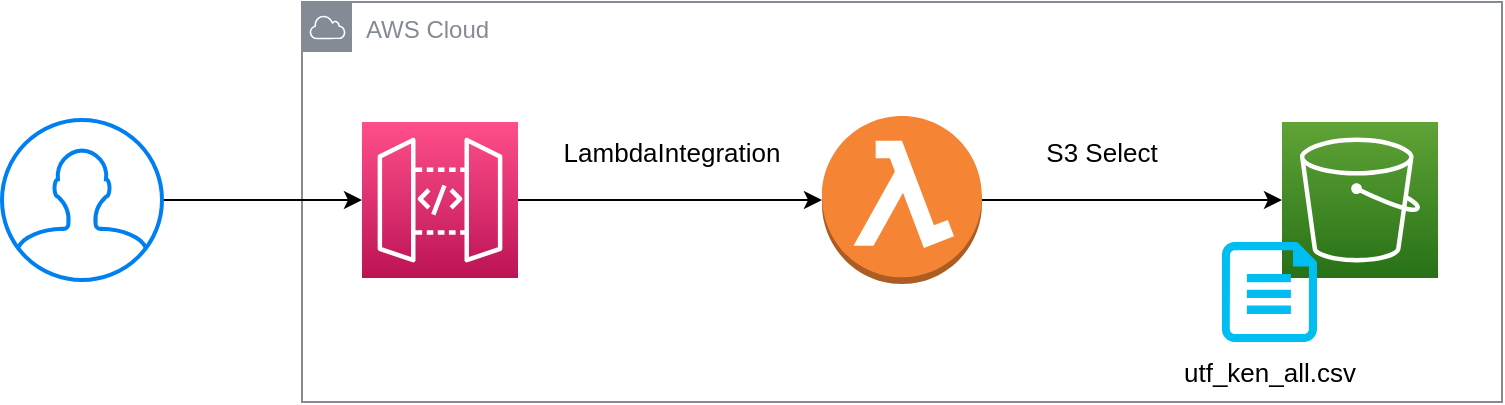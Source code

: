 <mxfile>
    <diagram id="pnhXs1OLYEMxF9wt6moU" name="Page-1">
        <mxGraphModel dx="490" dy="443" grid="1" gridSize="10" guides="1" tooltips="1" connect="1" arrows="1" fold="1" page="1" pageScale="1" pageWidth="850" pageHeight="1100" math="0" shadow="0">
            <root>
                <mxCell id="0"/>
                <mxCell id="1" parent="0"/>
                <mxCell id="16" value="AWS Cloud" style="sketch=0;outlineConnect=0;gradientColor=none;html=1;whiteSpace=wrap;fontSize=12;fontStyle=0;shape=mxgraph.aws4.group;grIcon=mxgraph.aws4.group_aws_cloud;strokeColor=#858B94;fillColor=none;verticalAlign=top;align=left;spacingLeft=30;fontColor=#858B94;dashed=0;labelBackgroundColor=none;fontFamily=Helvetica;" vertex="1" parent="1">
                    <mxGeometry x="160" y="190" width="600" height="200" as="geometry"/>
                </mxCell>
                <mxCell id="2" value="" style="sketch=0;points=[[0,0,0],[0.25,0,0],[0.5,0,0],[0.75,0,0],[1,0,0],[0,1,0],[0.25,1,0],[0.5,1,0],[0.75,1,0],[1,1,0],[0,0.25,0],[0,0.5,0],[0,0.75,0],[1,0.25,0],[1,0.5,0],[1,0.75,0]];outlineConnect=0;fontColor=#232F3E;gradientColor=#60A337;gradientDirection=north;fillColor=#277116;strokeColor=#ffffff;dashed=0;verticalLabelPosition=bottom;verticalAlign=top;align=center;html=1;fontSize=12;fontStyle=0;aspect=fixed;shape=mxgraph.aws4.resourceIcon;resIcon=mxgraph.aws4.s3;" parent="1" vertex="1">
                    <mxGeometry x="650" y="250" width="78" height="78" as="geometry"/>
                </mxCell>
                <mxCell id="22" style="edgeStyle=none;html=1;entryX=0;entryY=0.5;entryDx=0;entryDy=0;entryPerimeter=0;fontFamily=Helvetica;fontSize=13;fontColor=default;" edge="1" parent="1" source="6" target="11">
                    <mxGeometry relative="1" as="geometry"/>
                </mxCell>
                <mxCell id="6" value="" style="sketch=0;points=[[0,0,0],[0.25,0,0],[0.5,0,0],[0.75,0,0],[1,0,0],[0,1,0],[0.25,1,0],[0.5,1,0],[0.75,1,0],[1,1,0],[0,0.25,0],[0,0.5,0],[0,0.75,0],[1,0.25,0],[1,0.5,0],[1,0.75,0]];outlineConnect=0;fontColor=#232F3E;gradientColor=#FF4F8B;gradientDirection=north;fillColor=#BC1356;strokeColor=#ffffff;dashed=0;verticalLabelPosition=bottom;verticalAlign=top;align=center;html=1;fontSize=12;fontStyle=0;aspect=fixed;shape=mxgraph.aws4.resourceIcon;resIcon=mxgraph.aws4.api_gateway;" parent="1" vertex="1">
                    <mxGeometry x="190" y="250" width="78" height="78" as="geometry"/>
                </mxCell>
                <mxCell id="23" style="edgeStyle=none;html=1;fontFamily=Helvetica;fontSize=13;fontColor=default;" edge="1" parent="1" source="11" target="2">
                    <mxGeometry relative="1" as="geometry"/>
                </mxCell>
                <mxCell id="11" value="" style="outlineConnect=0;dashed=0;verticalLabelPosition=bottom;verticalAlign=top;align=center;html=1;shape=mxgraph.aws3.lambda_function;fillColor=#F58534;gradientColor=none;labelBackgroundColor=none;fontFamily=Helvetica;fontSize=13;fontColor=default;" vertex="1" parent="1">
                    <mxGeometry x="420" y="247" width="80" height="84" as="geometry"/>
                </mxCell>
                <mxCell id="20" style="edgeStyle=none;html=1;entryX=0.05;entryY=0.495;entryDx=0;entryDy=0;entryPerimeter=0;fontFamily=Helvetica;fontSize=13;fontColor=default;" edge="1" parent="1" source="19" target="16">
                    <mxGeometry relative="1" as="geometry"/>
                </mxCell>
                <mxCell id="19" value="" style="html=1;verticalLabelPosition=bottom;align=center;labelBackgroundColor=#ffffff;verticalAlign=top;strokeWidth=2;strokeColor=#0080F0;shadow=0;dashed=0;shape=mxgraph.ios7.icons.user;fontFamily=Helvetica;fontSize=13;fontColor=default;" vertex="1" parent="1">
                    <mxGeometry x="10" y="249" width="80" height="80" as="geometry"/>
                </mxCell>
                <mxCell id="24" value="S3 Select" style="text;html=1;strokeColor=none;fillColor=none;align=center;verticalAlign=middle;whiteSpace=wrap;rounded=0;labelBackgroundColor=none;fontFamily=Helvetica;fontSize=13;fontColor=default;" vertex="1" parent="1">
                    <mxGeometry x="530" y="250" width="60" height="30" as="geometry"/>
                </mxCell>
                <mxCell id="26" value="LambdaIntegration" style="text;html=1;strokeColor=none;fillColor=none;align=center;verticalAlign=middle;whiteSpace=wrap;rounded=0;labelBackgroundColor=none;fontFamily=Helvetica;fontSize=13;fontColor=default;" vertex="1" parent="1">
                    <mxGeometry x="290" y="250" width="110" height="30" as="geometry"/>
                </mxCell>
                <mxCell id="27" value="" style="verticalLabelPosition=bottom;html=1;verticalAlign=top;align=center;strokeColor=none;fillColor=#00BEF2;shape=mxgraph.azure.file;pointerEvents=1;labelBackgroundColor=none;fontFamily=Helvetica;fontSize=13;fontColor=default;" vertex="1" parent="1">
                    <mxGeometry x="620" y="310" width="47.5" height="50" as="geometry"/>
                </mxCell>
                <mxCell id="28" value="utf_ken_all.csv" style="text;html=1;strokeColor=none;fillColor=none;align=center;verticalAlign=middle;whiteSpace=wrap;rounded=0;labelBackgroundColor=none;fontFamily=Helvetica;fontSize=13;fontColor=default;" vertex="1" parent="1">
                    <mxGeometry x="598.75" y="360" width="90" height="30" as="geometry"/>
                </mxCell>
            </root>
        </mxGraphModel>
    </diagram>
</mxfile>
